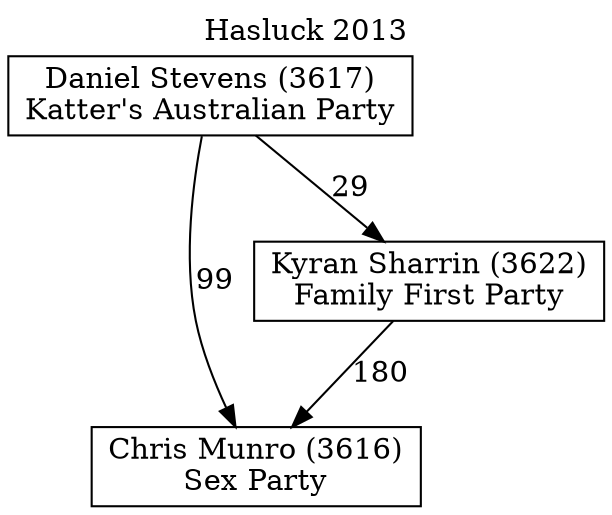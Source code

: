 // House preference flow
digraph "Chris Munro (3616)_Hasluck_2013" {
	graph [label="Hasluck 2013" labelloc=t mclimit=10]
	node [shape=box]
	"Chris Munro (3616)" [label="Chris Munro (3616)
Sex Party"]
	"Kyran Sharrin (3622)" [label="Kyran Sharrin (3622)
Family First Party"]
	"Daniel Stevens (3617)" [label="Daniel Stevens (3617)
Katter's Australian Party"]
	"Kyran Sharrin (3622)" -> "Chris Munro (3616)" [label=180]
	"Daniel Stevens (3617)" -> "Kyran Sharrin (3622)" [label=29]
	"Daniel Stevens (3617)" -> "Chris Munro (3616)" [label=99]
}
